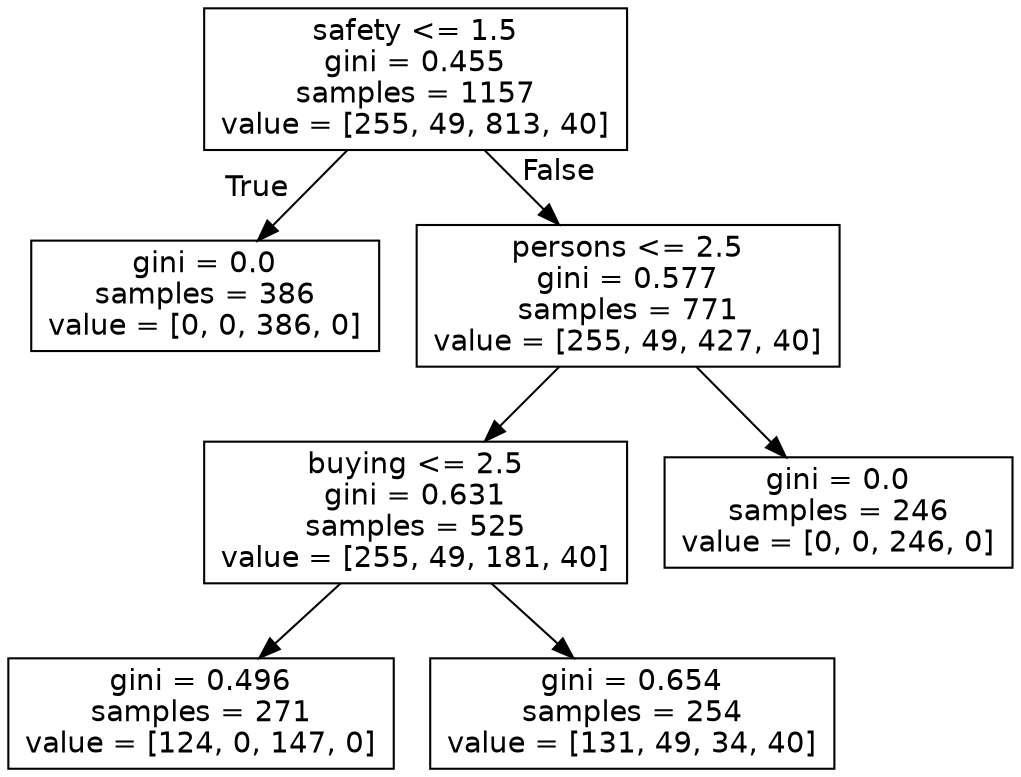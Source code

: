 digraph Tree {
node [shape=box, fontname="helvetica"] ;
edge [fontname="helvetica"] ;
0 [label="safety <= 1.5\ngini = 0.455\nsamples = 1157\nvalue = [255, 49, 813, 40]"] ;
1 [label="gini = 0.0\nsamples = 386\nvalue = [0, 0, 386, 0]"] ;
0 -> 1 [labeldistance=2.5, labelangle=45, headlabel="True"] ;
2 [label="persons <= 2.5\ngini = 0.577\nsamples = 771\nvalue = [255, 49, 427, 40]"] ;
0 -> 2 [labeldistance=2.5, labelangle=-45, headlabel="False"] ;
3 [label="buying <= 2.5\ngini = 0.631\nsamples = 525\nvalue = [255, 49, 181, 40]"] ;
2 -> 3 ;
4 [label="gini = 0.496\nsamples = 271\nvalue = [124, 0, 147, 0]"] ;
3 -> 4 ;
5 [label="gini = 0.654\nsamples = 254\nvalue = [131, 49, 34, 40]"] ;
3 -> 5 ;
6 [label="gini = 0.0\nsamples = 246\nvalue = [0, 0, 246, 0]"] ;
2 -> 6 ;
}